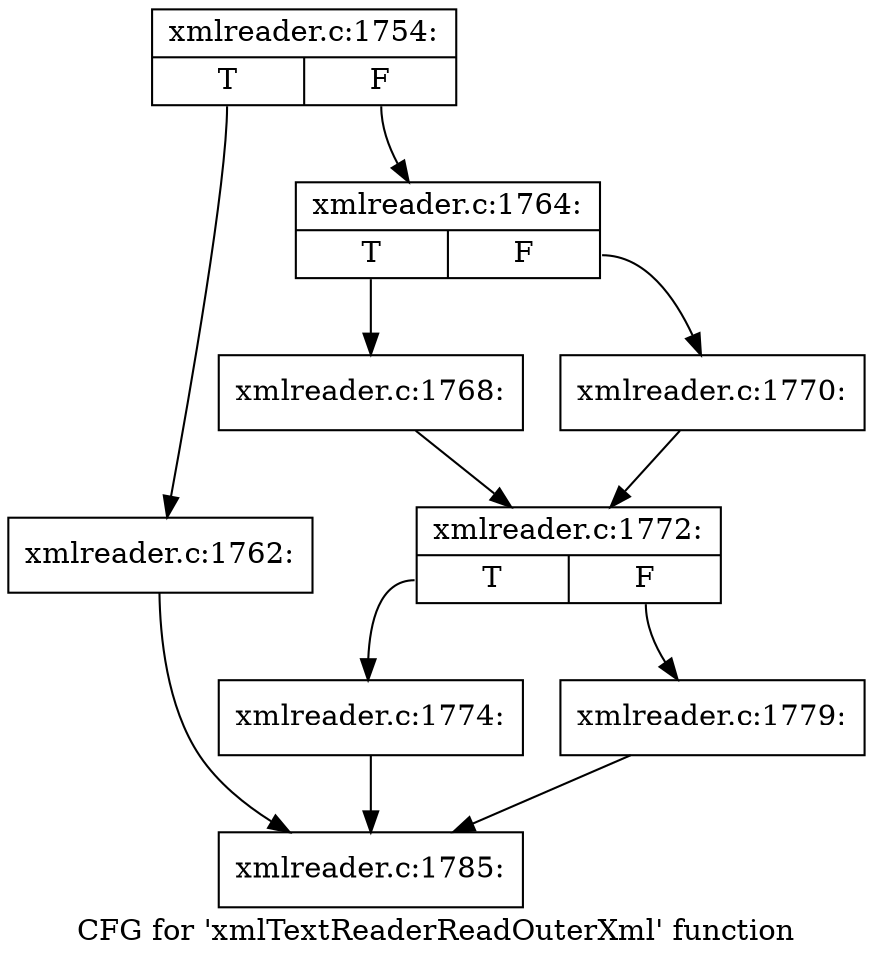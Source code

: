 digraph "CFG for 'xmlTextReaderReadOuterXml' function" {
	label="CFG for 'xmlTextReaderReadOuterXml' function";

	Node0x55e44928ce80 [shape=record,label="{xmlreader.c:1754:|{<s0>T|<s1>F}}"];
	Node0x55e44928ce80:s0 -> Node0x55e4492ca4c0;
	Node0x55e44928ce80:s1 -> Node0x55e4492ca510;
	Node0x55e4492ca4c0 [shape=record,label="{xmlreader.c:1762:}"];
	Node0x55e4492ca4c0 -> Node0x55e449290950;
	Node0x55e4492ca510 [shape=record,label="{xmlreader.c:1764:|{<s0>T|<s1>F}}"];
	Node0x55e4492ca510:s0 -> Node0x55e4492caf00;
	Node0x55e4492ca510:s1 -> Node0x55e4492cafa0;
	Node0x55e4492caf00 [shape=record,label="{xmlreader.c:1768:}"];
	Node0x55e4492caf00 -> Node0x55e4492caf50;
	Node0x55e4492cafa0 [shape=record,label="{xmlreader.c:1770:}"];
	Node0x55e4492cafa0 -> Node0x55e4492caf50;
	Node0x55e4492caf50 [shape=record,label="{xmlreader.c:1772:|{<s0>T|<s1>F}}"];
	Node0x55e4492caf50:s0 -> Node0x55e4492cc4b0;
	Node0x55e4492caf50:s1 -> Node0x55e4492cc500;
	Node0x55e4492cc4b0 [shape=record,label="{xmlreader.c:1774:}"];
	Node0x55e4492cc4b0 -> Node0x55e449290950;
	Node0x55e4492cc500 [shape=record,label="{xmlreader.c:1779:}"];
	Node0x55e4492cc500 -> Node0x55e449290950;
	Node0x55e449290950 [shape=record,label="{xmlreader.c:1785:}"];
}
